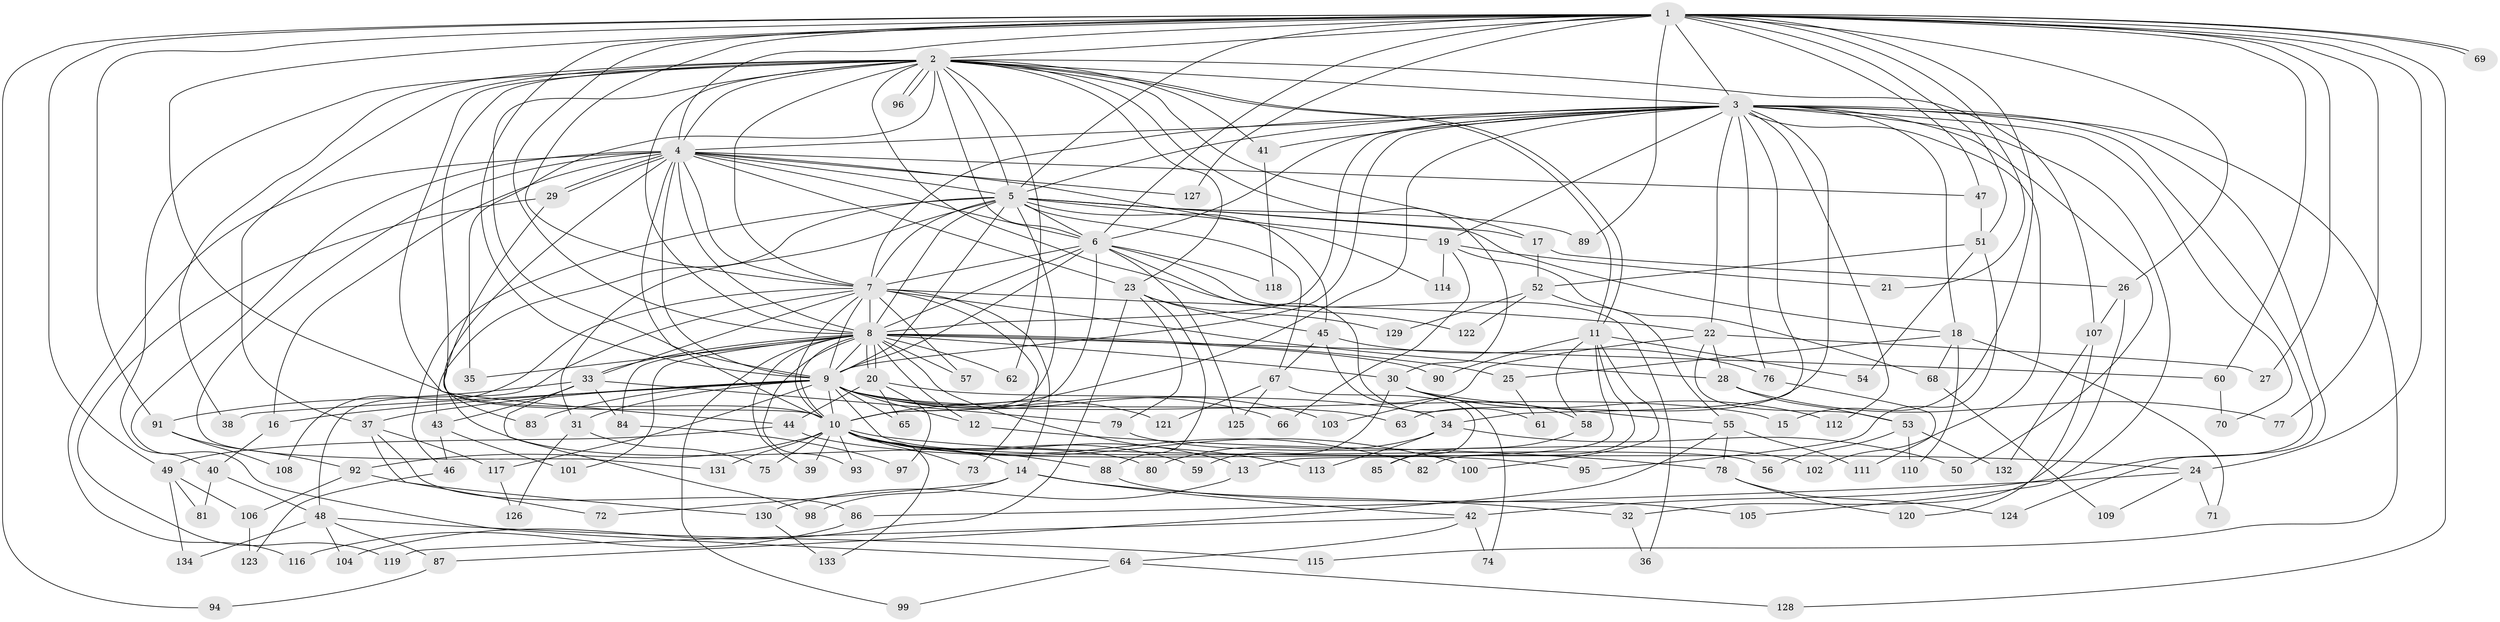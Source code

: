 // coarse degree distribution, {25: 0.009900990099009901, 21: 0.019801980198019802, 23: 0.019801980198019802, 18: 0.009900990099009901, 19: 0.009900990099009901, 26: 0.009900990099009901, 20: 0.009900990099009901, 9: 0.009900990099009901, 5: 0.0891089108910891, 2: 0.5247524752475248, 3: 0.1188118811881188, 6: 0.04950495049504951, 8: 0.0297029702970297, 4: 0.06930693069306931, 7: 0.019801980198019802}
// Generated by graph-tools (version 1.1) at 2025/41/03/06/25 10:41:43]
// undirected, 134 vertices, 293 edges
graph export_dot {
graph [start="1"]
  node [color=gray90,style=filled];
  1;
  2;
  3;
  4;
  5;
  6;
  7;
  8;
  9;
  10;
  11;
  12;
  13;
  14;
  15;
  16;
  17;
  18;
  19;
  20;
  21;
  22;
  23;
  24;
  25;
  26;
  27;
  28;
  29;
  30;
  31;
  32;
  33;
  34;
  35;
  36;
  37;
  38;
  39;
  40;
  41;
  42;
  43;
  44;
  45;
  46;
  47;
  48;
  49;
  50;
  51;
  52;
  53;
  54;
  55;
  56;
  57;
  58;
  59;
  60;
  61;
  62;
  63;
  64;
  65;
  66;
  67;
  68;
  69;
  70;
  71;
  72;
  73;
  74;
  75;
  76;
  77;
  78;
  79;
  80;
  81;
  82;
  83;
  84;
  85;
  86;
  87;
  88;
  89;
  90;
  91;
  92;
  93;
  94;
  95;
  96;
  97;
  98;
  99;
  100;
  101;
  102;
  103;
  104;
  105;
  106;
  107;
  108;
  109;
  110;
  111;
  112;
  113;
  114;
  115;
  116;
  117;
  118;
  119;
  120;
  121;
  122;
  123;
  124;
  125;
  126;
  127;
  128;
  129;
  130;
  131;
  132;
  133;
  134;
  1 -- 2;
  1 -- 3;
  1 -- 4;
  1 -- 5;
  1 -- 6;
  1 -- 7;
  1 -- 8;
  1 -- 9;
  1 -- 10;
  1 -- 15;
  1 -- 21;
  1 -- 24;
  1 -- 26;
  1 -- 27;
  1 -- 47;
  1 -- 49;
  1 -- 51;
  1 -- 60;
  1 -- 69;
  1 -- 69;
  1 -- 77;
  1 -- 89;
  1 -- 91;
  1 -- 94;
  1 -- 127;
  1 -- 128;
  2 -- 3;
  2 -- 4;
  2 -- 5;
  2 -- 6;
  2 -- 7;
  2 -- 8;
  2 -- 9;
  2 -- 10;
  2 -- 11;
  2 -- 11;
  2 -- 17;
  2 -- 23;
  2 -- 30;
  2 -- 35;
  2 -- 37;
  2 -- 38;
  2 -- 40;
  2 -- 41;
  2 -- 44;
  2 -- 62;
  2 -- 96;
  2 -- 96;
  2 -- 107;
  2 -- 122;
  3 -- 4;
  3 -- 5;
  3 -- 6;
  3 -- 7;
  3 -- 8;
  3 -- 9;
  3 -- 10;
  3 -- 18;
  3 -- 19;
  3 -- 22;
  3 -- 34;
  3 -- 41;
  3 -- 42;
  3 -- 50;
  3 -- 63;
  3 -- 70;
  3 -- 76;
  3 -- 102;
  3 -- 105;
  3 -- 112;
  3 -- 115;
  3 -- 124;
  4 -- 5;
  4 -- 6;
  4 -- 7;
  4 -- 8;
  4 -- 9;
  4 -- 10;
  4 -- 16;
  4 -- 23;
  4 -- 29;
  4 -- 29;
  4 -- 47;
  4 -- 64;
  4 -- 80;
  4 -- 114;
  4 -- 116;
  4 -- 127;
  4 -- 131;
  5 -- 6;
  5 -- 7;
  5 -- 8;
  5 -- 9;
  5 -- 10;
  5 -- 17;
  5 -- 18;
  5 -- 19;
  5 -- 31;
  5 -- 43;
  5 -- 45;
  5 -- 46;
  5 -- 67;
  5 -- 89;
  6 -- 7;
  6 -- 8;
  6 -- 9;
  6 -- 10;
  6 -- 36;
  6 -- 61;
  6 -- 118;
  6 -- 125;
  7 -- 8;
  7 -- 9;
  7 -- 10;
  7 -- 14;
  7 -- 22;
  7 -- 28;
  7 -- 33;
  7 -- 48;
  7 -- 57;
  7 -- 73;
  7 -- 108;
  8 -- 9;
  8 -- 10;
  8 -- 12;
  8 -- 20;
  8 -- 20;
  8 -- 25;
  8 -- 30;
  8 -- 33;
  8 -- 35;
  8 -- 39;
  8 -- 57;
  8 -- 60;
  8 -- 62;
  8 -- 84;
  8 -- 90;
  8 -- 93;
  8 -- 99;
  8 -- 101;
  8 -- 113;
  9 -- 10;
  9 -- 12;
  9 -- 15;
  9 -- 16;
  9 -- 31;
  9 -- 37;
  9 -- 38;
  9 -- 56;
  9 -- 63;
  9 -- 65;
  9 -- 66;
  9 -- 83;
  9 -- 103;
  9 -- 117;
  9 -- 121;
  10 -- 13;
  10 -- 14;
  10 -- 24;
  10 -- 39;
  10 -- 59;
  10 -- 73;
  10 -- 75;
  10 -- 82;
  10 -- 88;
  10 -- 92;
  10 -- 93;
  10 -- 100;
  10 -- 131;
  10 -- 133;
  11 -- 13;
  11 -- 54;
  11 -- 58;
  11 -- 82;
  11 -- 90;
  11 -- 100;
  12 -- 78;
  13 -- 130;
  14 -- 32;
  14 -- 42;
  14 -- 72;
  14 -- 98;
  16 -- 40;
  17 -- 26;
  17 -- 52;
  18 -- 25;
  18 -- 68;
  18 -- 71;
  18 -- 110;
  19 -- 21;
  19 -- 66;
  19 -- 68;
  19 -- 114;
  20 -- 34;
  20 -- 44;
  20 -- 65;
  20 -- 97;
  22 -- 27;
  22 -- 28;
  22 -- 53;
  22 -- 103;
  23 -- 45;
  23 -- 79;
  23 -- 88;
  23 -- 104;
  23 -- 129;
  24 -- 71;
  24 -- 86;
  24 -- 109;
  25 -- 61;
  26 -- 32;
  26 -- 107;
  28 -- 53;
  28 -- 77;
  29 -- 83;
  29 -- 119;
  30 -- 55;
  30 -- 58;
  30 -- 59;
  30 -- 112;
  31 -- 75;
  31 -- 126;
  32 -- 36;
  33 -- 43;
  33 -- 79;
  33 -- 84;
  33 -- 91;
  33 -- 98;
  34 -- 50;
  34 -- 80;
  34 -- 113;
  37 -- 72;
  37 -- 86;
  37 -- 117;
  40 -- 48;
  40 -- 81;
  41 -- 118;
  42 -- 64;
  42 -- 74;
  42 -- 119;
  43 -- 46;
  43 -- 101;
  44 -- 49;
  44 -- 95;
  45 -- 67;
  45 -- 74;
  45 -- 76;
  46 -- 123;
  47 -- 51;
  48 -- 87;
  48 -- 104;
  48 -- 115;
  48 -- 134;
  49 -- 81;
  49 -- 106;
  49 -- 134;
  51 -- 52;
  51 -- 54;
  51 -- 95;
  52 -- 55;
  52 -- 122;
  52 -- 129;
  53 -- 56;
  53 -- 110;
  53 -- 132;
  55 -- 78;
  55 -- 87;
  55 -- 111;
  58 -- 85;
  60 -- 70;
  64 -- 99;
  64 -- 128;
  67 -- 85;
  67 -- 121;
  67 -- 125;
  68 -- 109;
  76 -- 111;
  78 -- 120;
  78 -- 124;
  79 -- 102;
  84 -- 97;
  86 -- 116;
  87 -- 94;
  88 -- 105;
  91 -- 92;
  91 -- 108;
  92 -- 106;
  92 -- 130;
  106 -- 123;
  107 -- 120;
  107 -- 132;
  117 -- 126;
  130 -- 133;
}
